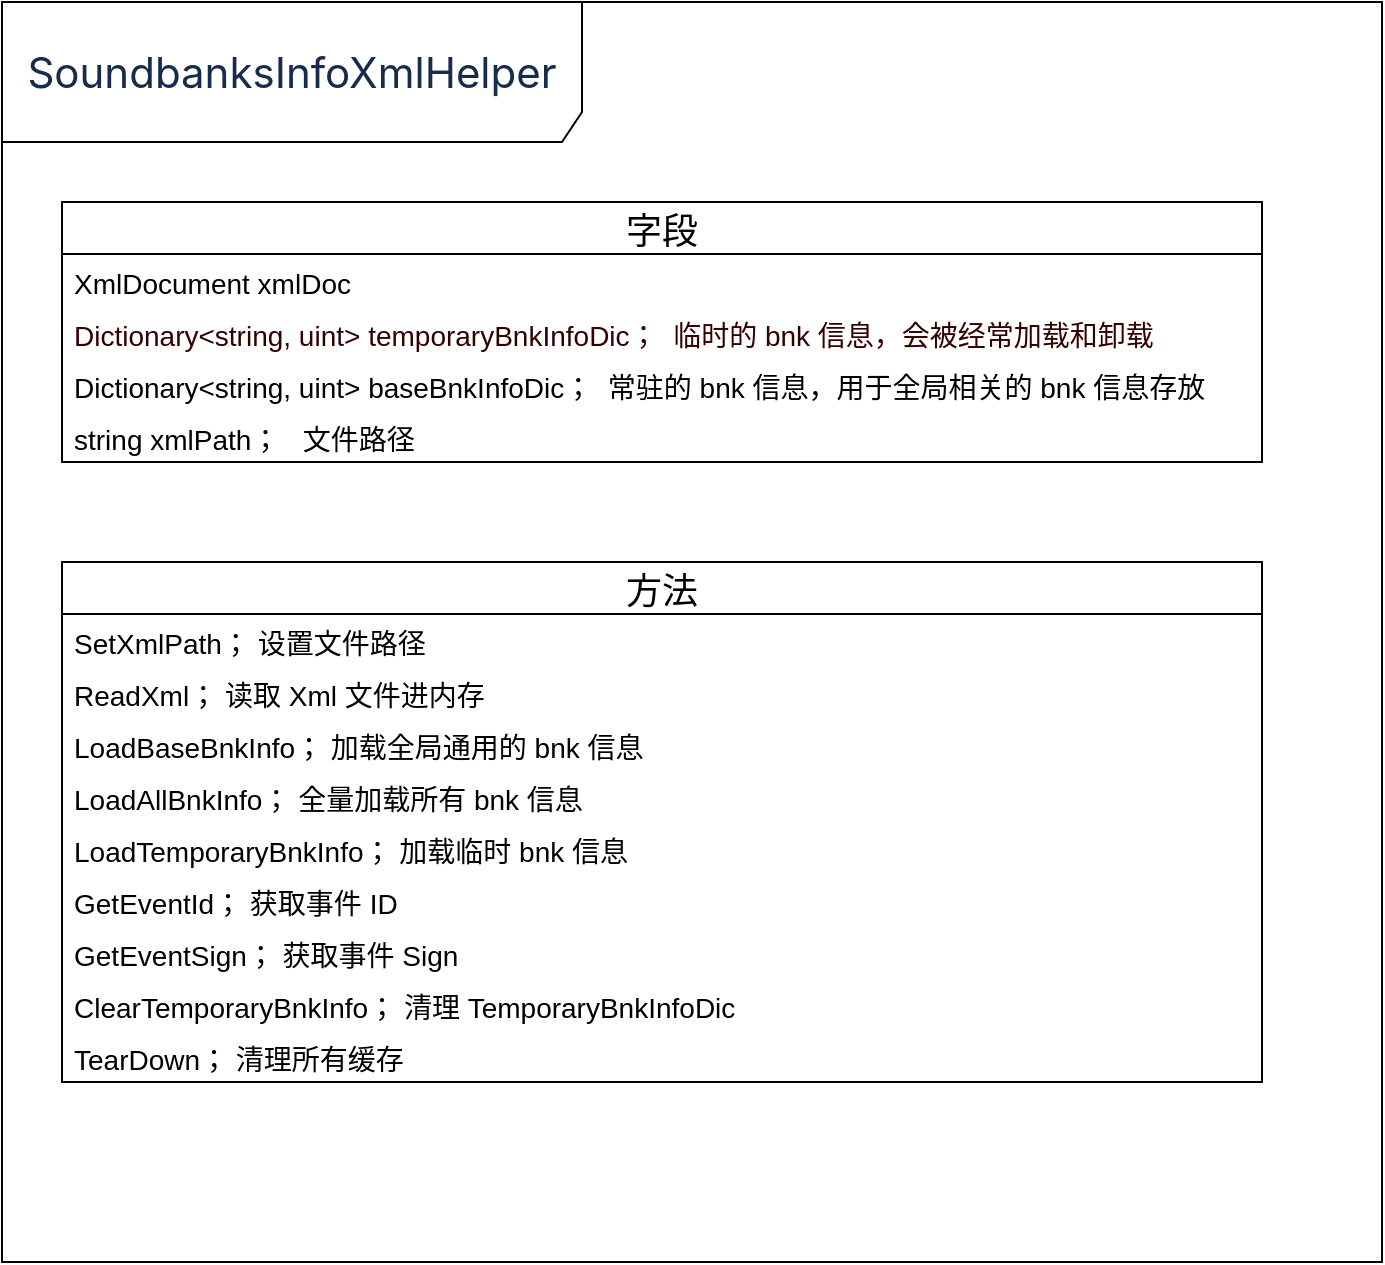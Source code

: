<mxfile version="20.5.1" type="github">
  <diagram id="8VxC5HbbckZaZ5rsE9Hw" name="第 1 页">
    <mxGraphModel dx="1718" dy="935" grid="1" gridSize="10" guides="1" tooltips="1" connect="1" arrows="1" fold="1" page="1" pageScale="1" pageWidth="1200" pageHeight="1600" math="0" shadow="0">
      <root>
        <mxCell id="0" />
        <mxCell id="1" parent="0" />
        <mxCell id="0WVkIM8SMCK67iMs7IcG-1" value="&lt;span style=&quot;color: rgb(23, 43, 77); font-family: -apple-system, BlinkMacSystemFont, &amp;quot;Segoe UI&amp;quot;, Roboto, Oxygen, Ubuntu, &amp;quot;Fira Sans&amp;quot;, &amp;quot;Droid Sans&amp;quot;, &amp;quot;Helvetica Neue&amp;quot;, sans-serif; text-align: start; background-color: rgb(255, 255, 255);&quot;&gt;&lt;font style=&quot;font-size: 21px;&quot;&gt;SoundbanksInfoXmlHelper&lt;/font&gt;&lt;/span&gt;" style="shape=umlFrame;whiteSpace=wrap;html=1;width=290;height=70;" vertex="1" parent="1">
          <mxGeometry x="70" y="630" width="690" height="630" as="geometry" />
        </mxCell>
        <mxCell id="0WVkIM8SMCK67iMs7IcG-2" value="字段" style="swimlane;fontStyle=0;childLayout=stackLayout;horizontal=1;startSize=26;fillColor=none;horizontalStack=0;resizeParent=1;resizeParentMax=0;resizeLast=0;collapsible=1;marginBottom=0;fontSize=18;" vertex="1" parent="1">
          <mxGeometry x="100" y="730" width="600" height="130" as="geometry" />
        </mxCell>
        <mxCell id="0WVkIM8SMCK67iMs7IcG-3" value="XmlDocument xmlDoc" style="text;strokeColor=none;fillColor=none;align=left;verticalAlign=top;spacingLeft=4;spacingRight=4;overflow=hidden;rotatable=0;points=[[0,0.5],[1,0.5]];portConstraint=eastwest;fontSize=14;" vertex="1" parent="0WVkIM8SMCK67iMs7IcG-2">
          <mxGeometry y="26" width="600" height="26" as="geometry" />
        </mxCell>
        <mxCell id="0WVkIM8SMCK67iMs7IcG-6" value="Dictionary&lt;string, uint&gt; temporaryBnkInfoDic；  临时的 bnk 信息，会被经常加载和卸载" style="text;strokeColor=none;fillColor=none;align=left;verticalAlign=top;spacingLeft=4;spacingRight=4;overflow=hidden;rotatable=0;points=[[0,0.5],[1,0.5]];portConstraint=eastwest;fontSize=14;fontColor=#330000;" vertex="1" parent="0WVkIM8SMCK67iMs7IcG-2">
          <mxGeometry y="52" width="600" height="26" as="geometry" />
        </mxCell>
        <mxCell id="0WVkIM8SMCK67iMs7IcG-7" value="Dictionary&lt;string, uint&gt; baseBnkInfoDic；  常驻的 bnk 信息，用于全局相关的 bnk 信息存放" style="text;strokeColor=none;fillColor=none;align=left;verticalAlign=top;spacingLeft=4;spacingRight=4;overflow=hidden;rotatable=0;points=[[0,0.5],[1,0.5]];portConstraint=eastwest;fontSize=14;" vertex="1" parent="0WVkIM8SMCK67iMs7IcG-2">
          <mxGeometry y="78" width="600" height="26" as="geometry" />
        </mxCell>
        <mxCell id="0WVkIM8SMCK67iMs7IcG-8" value="string xmlPath；   文件路径" style="text;strokeColor=none;fillColor=none;align=left;verticalAlign=top;spacingLeft=4;spacingRight=4;overflow=hidden;rotatable=0;points=[[0,0.5],[1,0.5]];portConstraint=eastwest;fontSize=14;" vertex="1" parent="0WVkIM8SMCK67iMs7IcG-2">
          <mxGeometry y="104" width="600" height="26" as="geometry" />
        </mxCell>
        <mxCell id="0WVkIM8SMCK67iMs7IcG-11" value="方法" style="swimlane;fontStyle=0;childLayout=stackLayout;horizontal=1;startSize=26;fillColor=none;horizontalStack=0;resizeParent=1;resizeParentMax=0;resizeLast=0;collapsible=1;marginBottom=0;fontSize=18;" vertex="1" parent="1">
          <mxGeometry x="100" y="910" width="600" height="260" as="geometry" />
        </mxCell>
        <mxCell id="0WVkIM8SMCK67iMs7IcG-12" value="SetXmlPath； 设置文件路径" style="text;strokeColor=none;fillColor=none;align=left;verticalAlign=top;spacingLeft=4;spacingRight=4;overflow=hidden;rotatable=0;points=[[0,0.5],[1,0.5]];portConstraint=eastwest;fontSize=14;" vertex="1" parent="0WVkIM8SMCK67iMs7IcG-11">
          <mxGeometry y="26" width="600" height="26" as="geometry" />
        </mxCell>
        <mxCell id="0WVkIM8SMCK67iMs7IcG-16" value="ReadXml； 读取 Xml 文件进内存" style="text;strokeColor=none;fillColor=none;align=left;verticalAlign=top;spacingLeft=4;spacingRight=4;overflow=hidden;rotatable=0;points=[[0,0.5],[1,0.5]];portConstraint=eastwest;fontSize=14;" vertex="1" parent="0WVkIM8SMCK67iMs7IcG-11">
          <mxGeometry y="52" width="600" height="26" as="geometry" />
        </mxCell>
        <mxCell id="0WVkIM8SMCK67iMs7IcG-17" value="LoadBaseBnkInfo； 加载全局通用的 bnk 信息" style="text;strokeColor=none;fillColor=none;align=left;verticalAlign=top;spacingLeft=4;spacingRight=4;overflow=hidden;rotatable=0;points=[[0,0.5],[1,0.5]];portConstraint=eastwest;fontSize=14;" vertex="1" parent="0WVkIM8SMCK67iMs7IcG-11">
          <mxGeometry y="78" width="600" height="26" as="geometry" />
        </mxCell>
        <mxCell id="0WVkIM8SMCK67iMs7IcG-18" value="LoadAllBnkInfo； 全量加载所有 bnk 信息" style="text;strokeColor=none;fillColor=none;align=left;verticalAlign=top;spacingLeft=4;spacingRight=4;overflow=hidden;rotatable=0;points=[[0,0.5],[1,0.5]];portConstraint=eastwest;fontSize=14;" vertex="1" parent="0WVkIM8SMCK67iMs7IcG-11">
          <mxGeometry y="104" width="600" height="26" as="geometry" />
        </mxCell>
        <mxCell id="0WVkIM8SMCK67iMs7IcG-21" value="LoadTemporaryBnkInfo； 加载临时 bnk 信息" style="text;strokeColor=none;fillColor=none;align=left;verticalAlign=top;spacingLeft=4;spacingRight=4;overflow=hidden;rotatable=0;points=[[0,0.5],[1,0.5]];portConstraint=eastwest;fontSize=14;" vertex="1" parent="0WVkIM8SMCK67iMs7IcG-11">
          <mxGeometry y="130" width="600" height="26" as="geometry" />
        </mxCell>
        <mxCell id="0WVkIM8SMCK67iMs7IcG-22" value="GetEventId； 获取事件 ID" style="text;strokeColor=none;fillColor=none;align=left;verticalAlign=top;spacingLeft=4;spacingRight=4;overflow=hidden;rotatable=0;points=[[0,0.5],[1,0.5]];portConstraint=eastwest;fontSize=14;" vertex="1" parent="0WVkIM8SMCK67iMs7IcG-11">
          <mxGeometry y="156" width="600" height="26" as="geometry" />
        </mxCell>
        <mxCell id="0WVkIM8SMCK67iMs7IcG-23" value="GetEventSign； 获取事件 Sign" style="text;strokeColor=none;fillColor=none;align=left;verticalAlign=top;spacingLeft=4;spacingRight=4;overflow=hidden;rotatable=0;points=[[0,0.5],[1,0.5]];portConstraint=eastwest;fontSize=14;" vertex="1" parent="0WVkIM8SMCK67iMs7IcG-11">
          <mxGeometry y="182" width="600" height="26" as="geometry" />
        </mxCell>
        <mxCell id="0WVkIM8SMCK67iMs7IcG-24" value="ClearTemporaryBnkInfo； 清理 TemporaryBnkInfoDic" style="text;strokeColor=none;fillColor=none;align=left;verticalAlign=top;spacingLeft=4;spacingRight=4;overflow=hidden;rotatable=0;points=[[0,0.5],[1,0.5]];portConstraint=eastwest;fontSize=14;" vertex="1" parent="0WVkIM8SMCK67iMs7IcG-11">
          <mxGeometry y="208" width="600" height="26" as="geometry" />
        </mxCell>
        <mxCell id="0WVkIM8SMCK67iMs7IcG-25" value="TearDown； 清理所有缓存" style="text;strokeColor=none;fillColor=none;align=left;verticalAlign=top;spacingLeft=4;spacingRight=4;overflow=hidden;rotatable=0;points=[[0,0.5],[1,0.5]];portConstraint=eastwest;fontSize=14;" vertex="1" parent="0WVkIM8SMCK67iMs7IcG-11">
          <mxGeometry y="234" width="600" height="26" as="geometry" />
        </mxCell>
      </root>
    </mxGraphModel>
  </diagram>
</mxfile>
